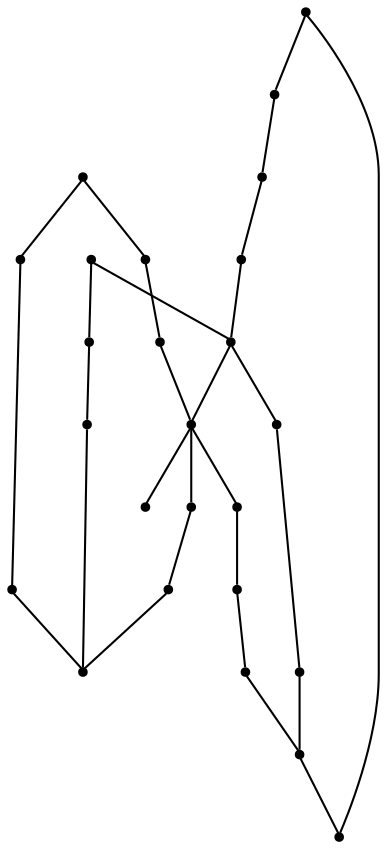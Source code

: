 graph {
  node [shape=point,comment="{\"directed\":false,\"doi\":\"10.1007/978-3-662-45803-7_21\",\"figure\":\"4 (2)\"}"]

  v0 [pos="1152.0057156164435,705.3163878360514"]
  v1 [pos="1210.2516911584073,705.3163878360514"]
  v2 [pos="1268.4937538146928,705.3163878360514"]
  v3 [pos="1326.7400474774436,705.3163878360514"]
  v4 [pos="1326.7400474774436,805.7150842678461"]
  v5 [pos="1287.9118466461932,738.7799058850696"]
  v6 [pos="1307.3260265920153,772.2474950764579"]
  v7 [pos="1313.797366887158,638.3817183460712"]
  v8 [pos="1307.3260265920153,604.914129154683"]
  v9 [pos="1320.268707182301,671.8487986446631"]
  v10 [pos="1249.079732929264,805.714829821448"]
  v11 [pos="1210.2518502188009,805.7150842678461"]
  v12 [pos="1287.9079337605147,805.7150842678461"]
  v13 [pos="1274.965253170229,638.3817183460712"]
  v14 [pos="1229.6658711042294,772.2474950764579"]
  v15 [pos="1249.0797329292643,738.7799058850696"]
  v16 [pos="1242.6083926341214,671.8490530910613"]
  v17 [pos="1152.0057156164435,805.7150842678461"]
  v18 [pos="1171.4197365018717,772.2474950764579"]
  v19 [pos="1190.837670272979,738.7799058850696"]
  v20 [pos="1190.8376702729788,671.8490530910613"]
  v21 [pos="1171.4197365018717,638.3817183460712"]
  v22 [pos="1152.0057156164435,604.914129154683"]
  v23 [pos="1268.4939128750862,604.914129154683"]
  v24 [pos="1210.2516911584075,604.9138747082849"]

  v1 -- v0 [id="-2",pos="1210.2516911584073,705.3163878360514 1152.0057156164435,705.3163878360514 1152.0057156164435,705.3163878360514 1152.0057156164435,705.3163878360514"]
  v2 -- v1 [id="-3",pos="1268.4937538146928,705.3163878360514 1210.2516911584073,705.3163878360514 1210.2516911584073,705.3163878360514 1210.2516911584073,705.3163878360514"]
  v3 -- v2 [id="-4",pos="1326.7400474774436,705.3163878360514 1268.4937538146928,705.3163878360514 1268.4937538146928,705.3163878360514 1268.4937538146928,705.3163878360514"]
  v5 -- v2 [id="-9",pos="1287.9118466461932,738.7799058850696 1268.4937538146928,705.3163878360514 1268.4937538146928,705.3163878360514 1268.4937538146928,705.3163878360514"]
  v6 -- v5 [id="-10",pos="1307.3260265920153,772.2474950764579 1287.9118466461932,738.7799058850696 1287.9118466461932,738.7799058850696 1287.9118466461932,738.7799058850696"]
  v4 -- v6 [id="-11",pos="1326.7400474774436,805.7150842678461 1307.3260265920153,772.2474950764579 1307.3260265920153,772.2474950764579 1307.3260265920153,772.2474950764579"]
  v7 -- v8 [id="-12",pos="1313.797366887158,638.3817183460712 1307.3260265920153,604.914129154683 1307.3260265920153,604.914129154683 1307.3260265920153,604.914129154683"]
  v9 -- v7 [id="-13",pos="1320.268707182301,671.8487986446631 1313.797366887158,638.3817183460712 1313.797366887158,638.3817183460712 1313.797366887158,638.3817183460712"]
  v3 -- v9 [id="-14",pos="1326.7400474774436,705.3163878360514 1320.268707182301,671.8487986446631 1320.268707182301,671.8487986446631 1320.268707182301,671.8487986446631"]
  v22 -- v24 [id="-21",pos="1152.0057156164435,604.914129154683 1210.2516911584075,604.9138747082849 1210.2516911584075,604.9138747082849 1210.2516911584075,604.9138747082849"]
  v23 -- v8 [id="-23",pos="1268.4939128750862,604.914129154683 1307.3260265920153,604.914129154683 1307.3260265920153,604.914129154683 1307.3260265920153,604.914129154683"]
  v17 -- v11 [id="-26",pos="1152.0057156164435,805.7150842678461 1210.2518502188009,805.7150842678461 1210.2518502188009,805.7150842678461 1210.2518502188009,805.7150842678461"]
  v12 -- v4 [id="-27",pos="1287.9079337605147,805.7150842678461 1326.7400474774436,805.7150842678461 1326.7400474774436,805.7150842678461 1326.7400474774436,805.7150842678461"]
  v24 -- v23 [id="-28",pos="1210.2516911584075,604.9138747082849 1268.4939128750862,604.914129154683 1268.4939128750862,604.914129154683 1268.4939128750862,604.914129154683"]
  v11 -- v10 [id="-29",pos="1210.2518502188009,805.7150842678461 1249.079732929264,805.714829821448 1249.079732929264,805.714829821448 1249.079732929264,805.714829821448"]
  v12 -- v10 [id="-36",pos="1287.9079337605147,805.7150842678461 1249.079732929264,805.714829821448 1249.079732929264,805.714829821448 1249.079732929264,805.714829821448"]
  v14 -- v11 [id="-133",pos="1229.6658711042294,772.2474950764579 1210.2518502188009,805.7150842678461 1210.2518502188009,805.7150842678461 1210.2518502188009,805.7150842678461"]
  v15 -- v14 [id="-134",pos="1249.0797329292643,738.7799058850696 1229.6658711042294,772.2474950764579 1229.6658711042294,772.2474950764579 1229.6658711042294,772.2474950764579"]
  v2 -- v15 [id="-135",pos="1268.4937538146928,705.3163878360514 1249.0797329292643,738.7799058850696 1249.0797329292643,738.7799058850696 1249.0797329292643,738.7799058850696"]
  v22 -- v21 [id="-152",pos="1152.0057156164435,604.914129154683 1171.4197365018717,638.3817183460712 1171.4197365018717,638.3817183460712 1171.4197365018717,638.3817183460712"]
  v21 -- v20 [id="-153",pos="1171.4197365018717,638.3817183460712 1190.8376702729788,671.8490530910613 1190.8376702729788,671.8490530910613 1190.8376702729788,671.8490530910613"]
  v20 -- v1 [id="-154",pos="1190.8376702729788,671.8490530910613 1210.2516911584073,705.3163878360514 1210.2516911584073,705.3163878360514 1210.2516911584073,705.3163878360514"]
  v13 -- v8 [id="-212",pos="1274.965253170229,638.3817183460712 1307.3260265920153,604.914129154683 1307.3260265920153,604.914129154683 1307.3260265920153,604.914129154683"]
  v16 -- v13 [id="-213",pos="1242.6083926341214,671.8490530910613 1274.965253170229,638.3817183460712 1274.965253170229,638.3817183460712 1274.965253170229,638.3817183460712"]
  v1 -- v16 [id="-214",pos="1210.2516911584073,705.3163878360514 1242.6083926341214,671.8490530910613 1242.6083926341214,671.8490530910613 1242.6083926341214,671.8490530910613"]
  v18 -- v17 [id="-215",pos="1171.4197365018717,772.2474950764579 1152.0057156164435,805.7150842678461 1152.0057156164435,805.7150842678461 1152.0057156164435,805.7150842678461"]
  v19 -- v18 [id="-216",pos="1190.837670272979,738.7799058850696 1171.4197365018717,772.2474950764579 1171.4197365018717,772.2474950764579 1171.4197365018717,772.2474950764579"]
  v1 -- v19 [id="-217",pos="1210.2516911584073,705.3163878360514 1190.837670272979,738.7799058850696 1190.837670272979,738.7799058850696 1190.837670272979,738.7799058850696"]
}